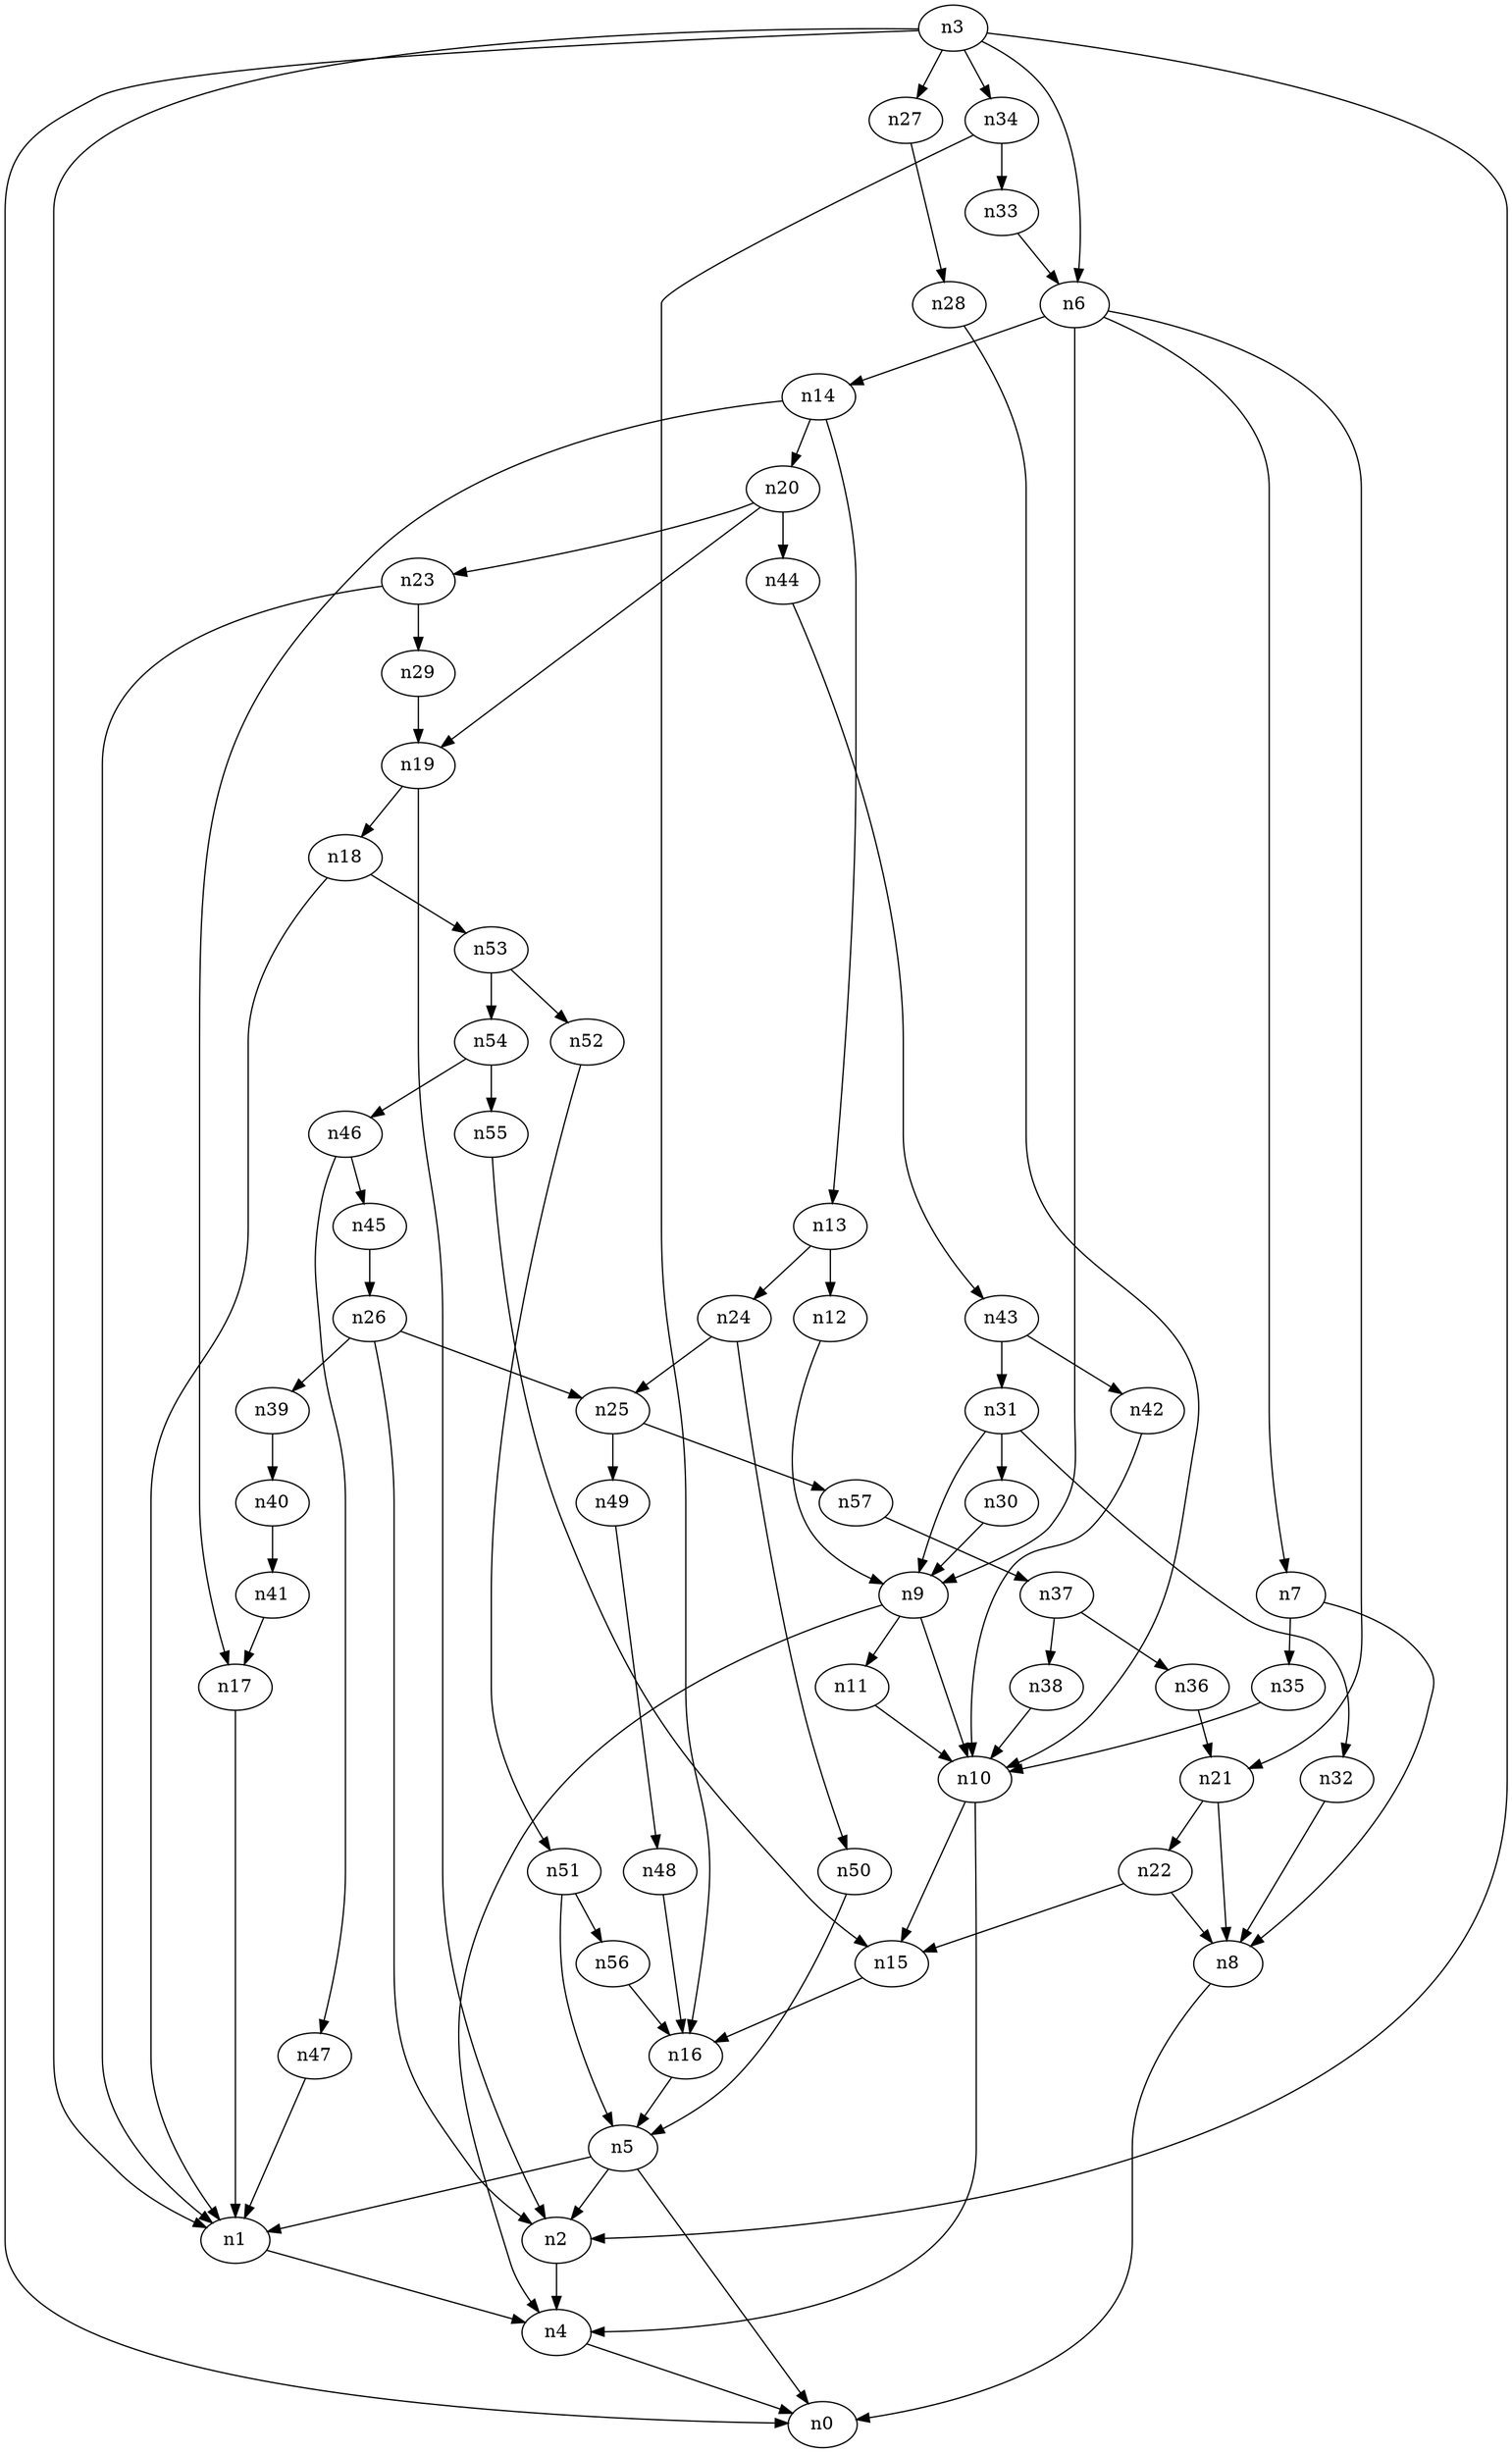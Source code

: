 digraph G {
	n1 -> n4	 [_graphml_id=e4];
	n2 -> n4	 [_graphml_id=e7];
	n3 -> n0	 [_graphml_id=e0];
	n3 -> n1	 [_graphml_id=e3];
	n3 -> n2	 [_graphml_id=e6];
	n3 -> n6	 [_graphml_id=e9];
	n3 -> n27	 [_graphml_id=e42];
	n3 -> n34	 [_graphml_id=e54];
	n4 -> n0	 [_graphml_id=e1];
	n5 -> n0	 [_graphml_id=e2];
	n5 -> n1	 [_graphml_id=e5];
	n5 -> n2	 [_graphml_id=e8];
	n6 -> n7	 [_graphml_id=e10];
	n6 -> n9	 [_graphml_id=e13];
	n6 -> n14	 [_graphml_id=e21];
	n6 -> n21	 [_graphml_id=e32];
	n7 -> n8	 [_graphml_id=e11];
	n7 -> n35	 [_graphml_id=e55];
	n8 -> n0	 [_graphml_id=e12];
	n9 -> n4	 [_graphml_id=e27];
	n9 -> n10	 [_graphml_id=e14];
	n9 -> n11	 [_graphml_id=e16];
	n10 -> n4	 [_graphml_id=e15];
	n10 -> n15	 [_graphml_id=e22];
	n11 -> n10	 [_graphml_id=e17];
	n12 -> n9	 [_graphml_id=e18];
	n13 -> n12	 [_graphml_id=e19];
	n13 -> n24	 [_graphml_id=e38];
	n14 -> n13	 [_graphml_id=e20];
	n14 -> n17	 [_graphml_id=e26];
	n14 -> n20	 [_graphml_id=e31];
	n15 -> n16	 [_graphml_id=e23];
	n16 -> n5	 [_graphml_id=e24];
	n17 -> n1	 [_graphml_id=e25];
	n18 -> n1	 [_graphml_id=e28];
	n18 -> n53	 [_graphml_id=e85];
	n19 -> n2	 [_graphml_id=e57];
	n19 -> n18	 [_graphml_id=e29];
	n20 -> n19	 [_graphml_id=e30];
	n20 -> n23	 [_graphml_id=e36];
	n20 -> n44	 [_graphml_id=e70];
	n21 -> n8	 [_graphml_id=e47];
	n21 -> n22	 [_graphml_id=e33];
	n22 -> n8	 [_graphml_id=e34];
	n22 -> n15	 [_graphml_id=e37];
	n23 -> n1	 [_graphml_id=e35];
	n23 -> n29	 [_graphml_id=e46];
	n24 -> n25	 [_graphml_id=e39];
	n24 -> n50	 [_graphml_id=e80];
	n25 -> n49	 [_graphml_id=e78];
	n25 -> n57	 [_graphml_id=e93];
	n26 -> n2	 [_graphml_id=e41];
	n26 -> n25	 [_graphml_id=e40];
	n26 -> n39	 [_graphml_id=e62];
	n27 -> n28	 [_graphml_id=e43];
	n28 -> n10	 [_graphml_id=e44];
	n29 -> n19	 [_graphml_id=e45];
	n30 -> n9	 [_graphml_id=e48];
	n31 -> n9	 [_graphml_id=e81];
	n31 -> n30	 [_graphml_id=e49];
	n31 -> n32	 [_graphml_id=e50];
	n32 -> n8	 [_graphml_id=e51];
	n33 -> n6	 [_graphml_id=e52];
	n34 -> n16	 [_graphml_id=e71];
	n34 -> n33	 [_graphml_id=e53];
	n35 -> n10	 [_graphml_id=e56];
	n36 -> n21	 [_graphml_id=e58];
	n37 -> n36	 [_graphml_id=e59];
	n37 -> n38	 [_graphml_id=e60];
	n38 -> n10	 [_graphml_id=e61];
	n39 -> n40	 [_graphml_id=e63];
	n40 -> n41	 [_graphml_id=e64];
	n41 -> n17	 [_graphml_id=e65];
	n42 -> n10	 [_graphml_id=e66];
	n43 -> n31	 [_graphml_id=e68];
	n43 -> n42	 [_graphml_id=e67];
	n44 -> n43	 [_graphml_id=e69];
	n45 -> n26	 [_graphml_id=e72];
	n46 -> n45	 [_graphml_id=e73];
	n46 -> n47	 [_graphml_id=e74];
	n47 -> n1	 [_graphml_id=e75];
	n48 -> n16	 [_graphml_id=e76];
	n49 -> n48	 [_graphml_id=e77];
	n50 -> n5	 [_graphml_id=e79];
	n51 -> n5	 [_graphml_id=e82];
	n51 -> n56	 [_graphml_id=e89];
	n52 -> n51	 [_graphml_id=e83];
	n53 -> n52	 [_graphml_id=e84];
	n53 -> n54	 [_graphml_id=e91];
	n54 -> n46	 [_graphml_id=e86];
	n54 -> n55	 [_graphml_id=e87];
	n55 -> n15	 [_graphml_id=e88];
	n56 -> n16	 [_graphml_id=e90];
	n57 -> n37	 [_graphml_id=e92];
}
